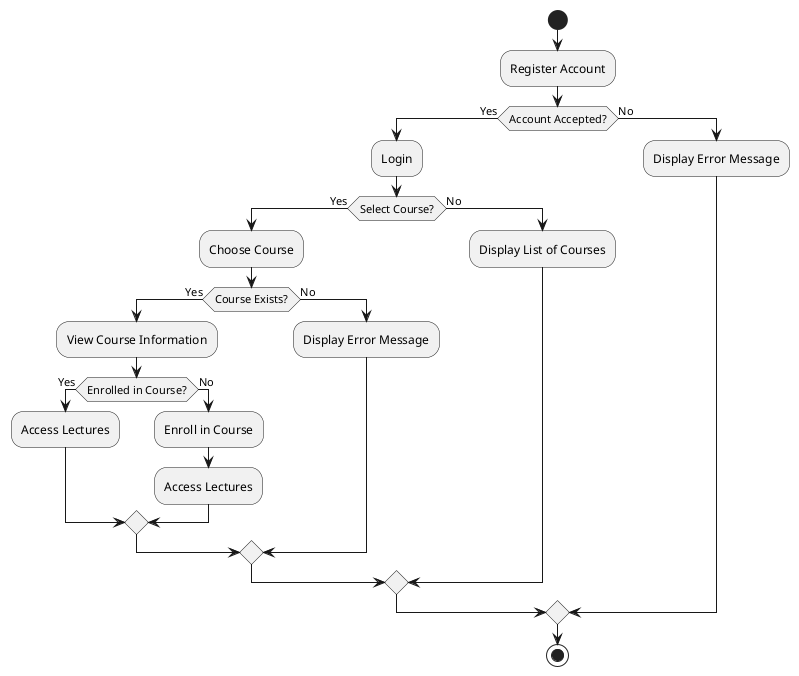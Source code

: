 @startuml
|User|
start
:Register Account;
if (Account Accepted?) then (Yes)
  :Login;
  if (Select Course?) then (Yes)
    :Choose Course;
    if (Course Exists?) then (Yes)
      :View Course Information;
      if (Enrolled in Course?) then (Yes)
        :Access Lectures;
      else (No)
        :Enroll in Course;
        :Access Lectures;
      endif
    else (No)
      :Display Error Message;
    endif
  else (No)
    :Display List of Courses;
  endif
else (No)
  :Display Error Message;
endif
|User|
stop
@enduml
